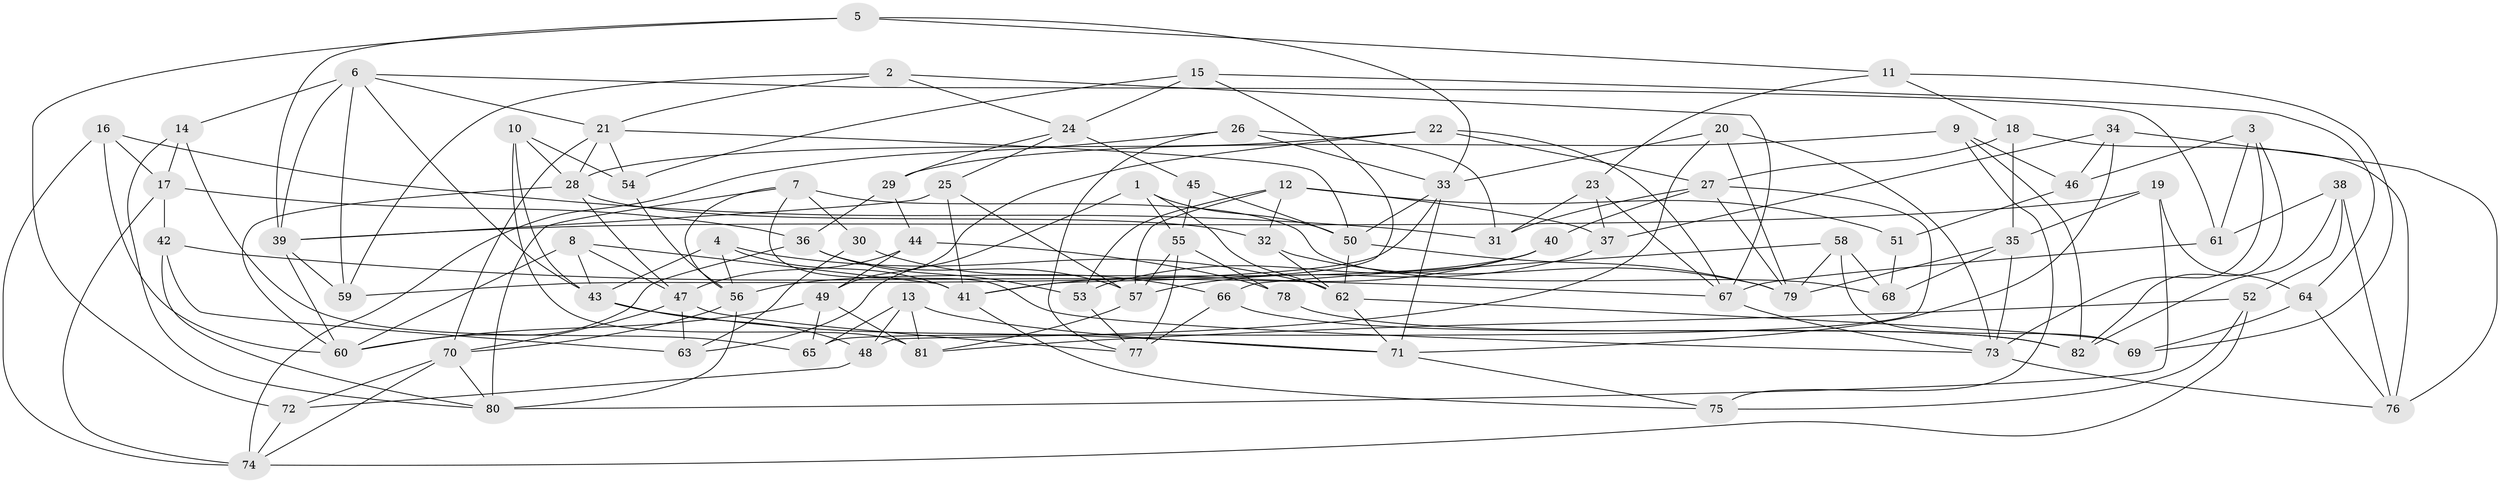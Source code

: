 // original degree distribution, {4: 1.0}
// Generated by graph-tools (version 1.1) at 2025/38/03/04/25 23:38:09]
// undirected, 82 vertices, 189 edges
graph export_dot {
  node [color=gray90,style=filled];
  1;
  2;
  3;
  4;
  5;
  6;
  7;
  8;
  9;
  10;
  11;
  12;
  13;
  14;
  15;
  16;
  17;
  18;
  19;
  20;
  21;
  22;
  23;
  24;
  25;
  26;
  27;
  28;
  29;
  30;
  31;
  32;
  33;
  34;
  35;
  36;
  37;
  38;
  39;
  40;
  41;
  42;
  43;
  44;
  45;
  46;
  47;
  48;
  49;
  50;
  51;
  52;
  53;
  54;
  55;
  56;
  57;
  58;
  59;
  60;
  61;
  62;
  63;
  64;
  65;
  66;
  67;
  68;
  69;
  70;
  71;
  72;
  73;
  74;
  75;
  76;
  77;
  78;
  79;
  80;
  81;
  82;
  1 -- 50 [weight=1.0];
  1 -- 55 [weight=1.0];
  1 -- 62 [weight=1.0];
  1 -- 63 [weight=1.0];
  2 -- 21 [weight=1.0];
  2 -- 24 [weight=1.0];
  2 -- 59 [weight=1.0];
  2 -- 67 [weight=1.0];
  3 -- 46 [weight=1.0];
  3 -- 61 [weight=1.0];
  3 -- 73 [weight=1.0];
  3 -- 82 [weight=1.0];
  4 -- 41 [weight=1.0];
  4 -- 43 [weight=1.0];
  4 -- 56 [weight=1.0];
  4 -- 62 [weight=1.0];
  5 -- 11 [weight=1.0];
  5 -- 33 [weight=1.0];
  5 -- 39 [weight=1.0];
  5 -- 72 [weight=1.0];
  6 -- 14 [weight=1.0];
  6 -- 21 [weight=1.0];
  6 -- 39 [weight=1.0];
  6 -- 43 [weight=1.0];
  6 -- 59 [weight=1.0];
  6 -- 61 [weight=1.0];
  7 -- 30 [weight=2.0];
  7 -- 56 [weight=1.0];
  7 -- 68 [weight=1.0];
  7 -- 73 [weight=1.0];
  7 -- 80 [weight=1.0];
  8 -- 41 [weight=1.0];
  8 -- 43 [weight=1.0];
  8 -- 47 [weight=1.0];
  8 -- 60 [weight=1.0];
  9 -- 29 [weight=1.0];
  9 -- 46 [weight=1.0];
  9 -- 75 [weight=1.0];
  9 -- 82 [weight=1.0];
  10 -- 28 [weight=1.0];
  10 -- 43 [weight=1.0];
  10 -- 54 [weight=1.0];
  10 -- 81 [weight=1.0];
  11 -- 18 [weight=1.0];
  11 -- 23 [weight=1.0];
  11 -- 69 [weight=1.0];
  12 -- 32 [weight=1.0];
  12 -- 37 [weight=1.0];
  12 -- 51 [weight=2.0];
  12 -- 53 [weight=1.0];
  12 -- 57 [weight=1.0];
  13 -- 48 [weight=1.0];
  13 -- 65 [weight=1.0];
  13 -- 71 [weight=1.0];
  13 -- 81 [weight=1.0];
  14 -- 17 [weight=1.0];
  14 -- 65 [weight=1.0];
  14 -- 80 [weight=1.0];
  15 -- 24 [weight=1.0];
  15 -- 41 [weight=1.0];
  15 -- 54 [weight=1.0];
  15 -- 64 [weight=1.0];
  16 -- 17 [weight=1.0];
  16 -- 31 [weight=1.0];
  16 -- 60 [weight=1.0];
  16 -- 74 [weight=1.0];
  17 -- 36 [weight=2.0];
  17 -- 42 [weight=1.0];
  17 -- 74 [weight=1.0];
  18 -- 27 [weight=1.0];
  18 -- 35 [weight=2.0];
  18 -- 76 [weight=2.0];
  19 -- 35 [weight=1.0];
  19 -- 39 [weight=1.0];
  19 -- 64 [weight=1.0];
  19 -- 80 [weight=1.0];
  20 -- 33 [weight=1.0];
  20 -- 48 [weight=1.0];
  20 -- 73 [weight=1.0];
  20 -- 79 [weight=1.0];
  21 -- 28 [weight=1.0];
  21 -- 50 [weight=1.0];
  21 -- 54 [weight=1.0];
  21 -- 70 [weight=1.0];
  22 -- 27 [weight=1.0];
  22 -- 28 [weight=1.0];
  22 -- 49 [weight=1.0];
  22 -- 67 [weight=1.0];
  23 -- 31 [weight=1.0];
  23 -- 37 [weight=1.0];
  23 -- 67 [weight=1.0];
  24 -- 25 [weight=1.0];
  24 -- 29 [weight=1.0];
  24 -- 45 [weight=2.0];
  25 -- 39 [weight=1.0];
  25 -- 41 [weight=1.0];
  25 -- 57 [weight=1.0];
  26 -- 31 [weight=1.0];
  26 -- 33 [weight=1.0];
  26 -- 74 [weight=1.0];
  26 -- 77 [weight=1.0];
  27 -- 31 [weight=1.0];
  27 -- 40 [weight=1.0];
  27 -- 65 [weight=1.0];
  27 -- 79 [weight=1.0];
  28 -- 32 [weight=1.0];
  28 -- 47 [weight=1.0];
  28 -- 60 [weight=1.0];
  29 -- 36 [weight=1.0];
  29 -- 44 [weight=1.0];
  30 -- 63 [weight=1.0];
  30 -- 66 [weight=1.0];
  32 -- 62 [weight=1.0];
  32 -- 79 [weight=1.0];
  33 -- 50 [weight=1.0];
  33 -- 59 [weight=1.0];
  33 -- 71 [weight=1.0];
  34 -- 37 [weight=1.0];
  34 -- 46 [weight=1.0];
  34 -- 71 [weight=1.0];
  34 -- 76 [weight=1.0];
  35 -- 68 [weight=1.0];
  35 -- 73 [weight=1.0];
  35 -- 79 [weight=1.0];
  36 -- 53 [weight=1.0];
  36 -- 57 [weight=1.0];
  36 -- 60 [weight=1.0];
  37 -- 57 [weight=1.0];
  38 -- 52 [weight=1.0];
  38 -- 61 [weight=1.0];
  38 -- 76 [weight=1.0];
  38 -- 82 [weight=1.0];
  39 -- 59 [weight=1.0];
  39 -- 60 [weight=1.0];
  40 -- 41 [weight=1.0];
  40 -- 53 [weight=1.0];
  40 -- 56 [weight=1.0];
  41 -- 75 [weight=1.0];
  42 -- 63 [weight=1.0];
  42 -- 67 [weight=1.0];
  42 -- 80 [weight=1.0];
  43 -- 48 [weight=1.0];
  43 -- 71 [weight=1.0];
  44 -- 47 [weight=1.0];
  44 -- 49 [weight=1.0];
  44 -- 78 [weight=1.0];
  45 -- 50 [weight=1.0];
  45 -- 55 [weight=1.0];
  46 -- 51 [weight=1.0];
  47 -- 63 [weight=1.0];
  47 -- 70 [weight=1.0];
  47 -- 77 [weight=1.0];
  48 -- 72 [weight=1.0];
  49 -- 60 [weight=1.0];
  49 -- 65 [weight=1.0];
  49 -- 81 [weight=2.0];
  50 -- 62 [weight=1.0];
  50 -- 79 [weight=1.0];
  51 -- 68 [weight=1.0];
  52 -- 74 [weight=1.0];
  52 -- 75 [weight=1.0];
  52 -- 81 [weight=1.0];
  53 -- 77 [weight=1.0];
  54 -- 56 [weight=1.0];
  55 -- 57 [weight=1.0];
  55 -- 77 [weight=2.0];
  55 -- 78 [weight=1.0];
  56 -- 70 [weight=1.0];
  56 -- 80 [weight=1.0];
  57 -- 81 [weight=1.0];
  58 -- 66 [weight=1.0];
  58 -- 68 [weight=1.0];
  58 -- 69 [weight=1.0];
  58 -- 79 [weight=1.0];
  61 -- 67 [weight=1.0];
  62 -- 69 [weight=1.0];
  62 -- 71 [weight=1.0];
  64 -- 69 [weight=1.0];
  64 -- 76 [weight=1.0];
  66 -- 77 [weight=1.0];
  66 -- 82 [weight=1.0];
  67 -- 73 [weight=1.0];
  70 -- 72 [weight=1.0];
  70 -- 74 [weight=1.0];
  70 -- 80 [weight=1.0];
  71 -- 75 [weight=1.0];
  72 -- 74 [weight=1.0];
  73 -- 76 [weight=1.0];
  78 -- 82 [weight=2.0];
}
